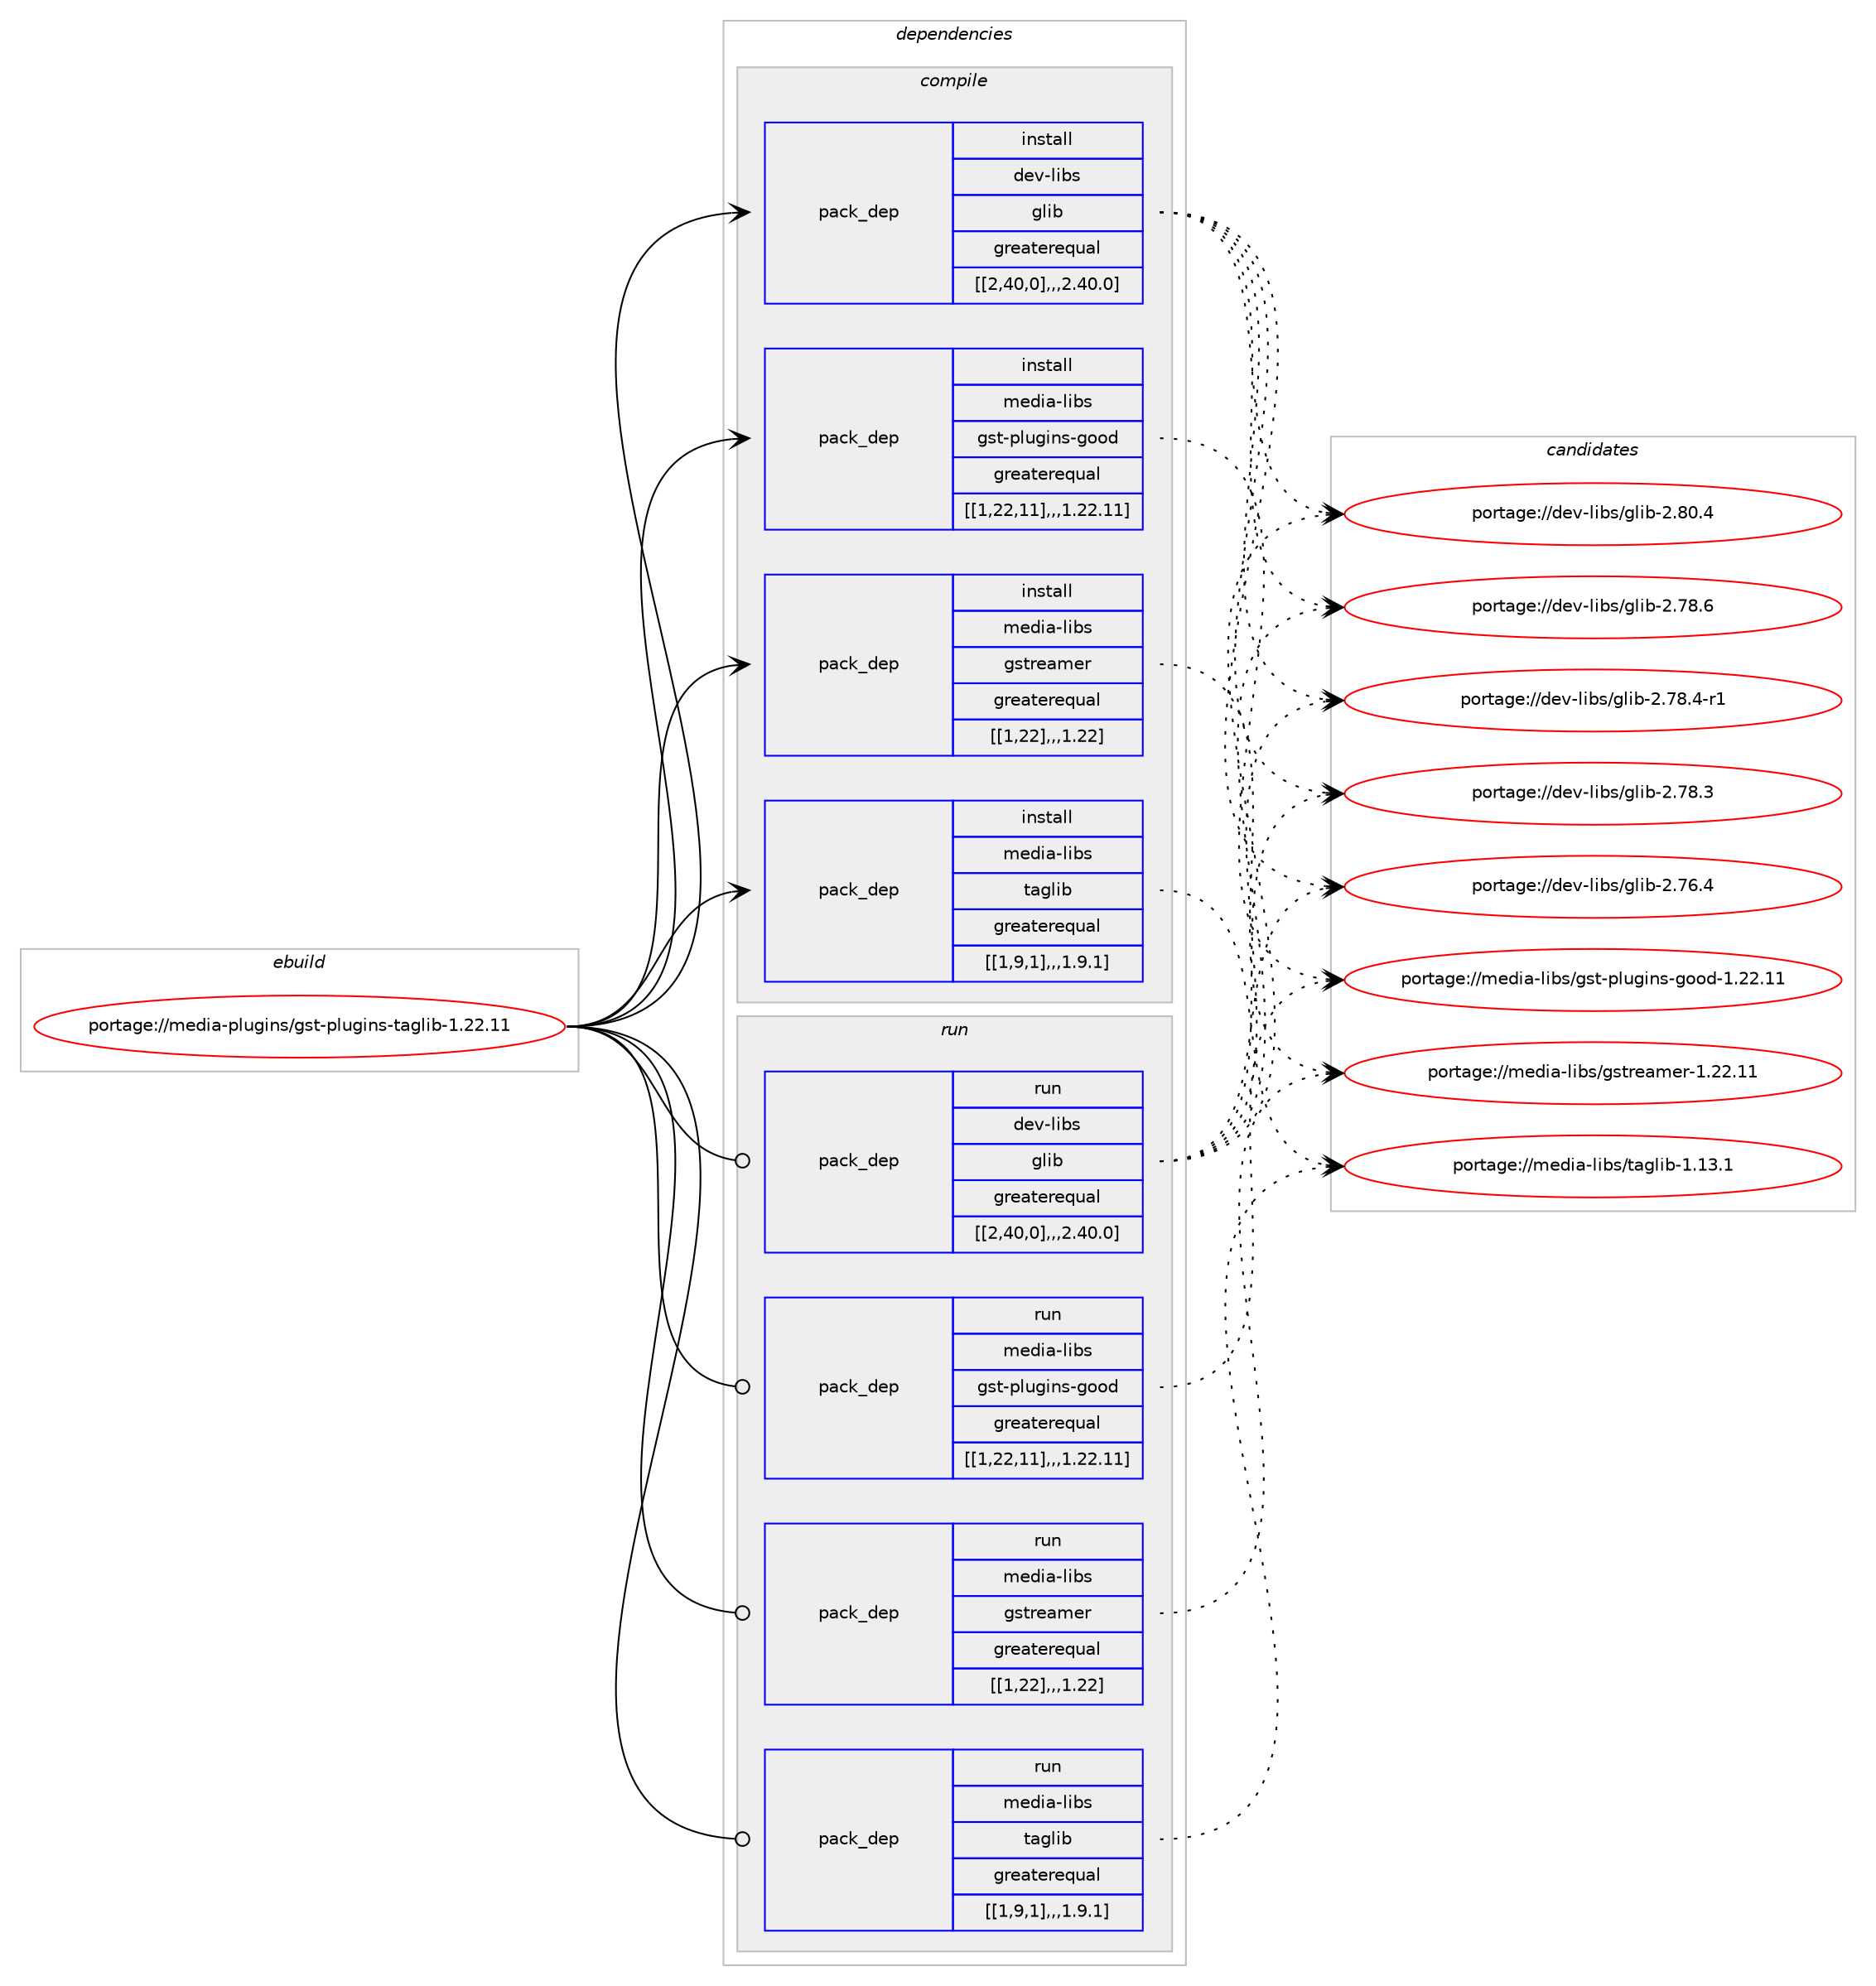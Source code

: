 digraph prolog {

# *************
# Graph options
# *************

newrank=true;
concentrate=true;
compound=true;
graph [rankdir=LR,fontname=Helvetica,fontsize=10,ranksep=1.5];#, ranksep=2.5, nodesep=0.2];
edge  [arrowhead=vee];
node  [fontname=Helvetica,fontsize=10];

# **********
# The ebuild
# **********

subgraph cluster_leftcol {
color=gray;
label=<<i>ebuild</i>>;
id [label="portage://media-plugins/gst-plugins-taglib-1.22.11", color=red, width=4, href="../media-plugins/gst-plugins-taglib-1.22.11.svg"];
}

# ****************
# The dependencies
# ****************

subgraph cluster_midcol {
color=gray;
label=<<i>dependencies</i>>;
subgraph cluster_compile {
fillcolor="#eeeeee";
style=filled;
label=<<i>compile</i>>;
subgraph pack234689 {
dependency319296 [label=<<TABLE BORDER="0" CELLBORDER="1" CELLSPACING="0" CELLPADDING="4" WIDTH="220"><TR><TD ROWSPAN="6" CELLPADDING="30">pack_dep</TD></TR><TR><TD WIDTH="110">install</TD></TR><TR><TD>dev-libs</TD></TR><TR><TD>glib</TD></TR><TR><TD>greaterequal</TD></TR><TR><TD>[[2,40,0],,,2.40.0]</TD></TR></TABLE>>, shape=none, color=blue];
}
id:e -> dependency319296:w [weight=20,style="solid",arrowhead="vee"];
subgraph pack234690 {
dependency319297 [label=<<TABLE BORDER="0" CELLBORDER="1" CELLSPACING="0" CELLPADDING="4" WIDTH="220"><TR><TD ROWSPAN="6" CELLPADDING="30">pack_dep</TD></TR><TR><TD WIDTH="110">install</TD></TR><TR><TD>media-libs</TD></TR><TR><TD>gst-plugins-good</TD></TR><TR><TD>greaterequal</TD></TR><TR><TD>[[1,22,11],,,1.22.11]</TD></TR></TABLE>>, shape=none, color=blue];
}
id:e -> dependency319297:w [weight=20,style="solid",arrowhead="vee"];
subgraph pack234691 {
dependency319298 [label=<<TABLE BORDER="0" CELLBORDER="1" CELLSPACING="0" CELLPADDING="4" WIDTH="220"><TR><TD ROWSPAN="6" CELLPADDING="30">pack_dep</TD></TR><TR><TD WIDTH="110">install</TD></TR><TR><TD>media-libs</TD></TR><TR><TD>gstreamer</TD></TR><TR><TD>greaterequal</TD></TR><TR><TD>[[1,22],,,1.22]</TD></TR></TABLE>>, shape=none, color=blue];
}
id:e -> dependency319298:w [weight=20,style="solid",arrowhead="vee"];
subgraph pack234692 {
dependency319299 [label=<<TABLE BORDER="0" CELLBORDER="1" CELLSPACING="0" CELLPADDING="4" WIDTH="220"><TR><TD ROWSPAN="6" CELLPADDING="30">pack_dep</TD></TR><TR><TD WIDTH="110">install</TD></TR><TR><TD>media-libs</TD></TR><TR><TD>taglib</TD></TR><TR><TD>greaterequal</TD></TR><TR><TD>[[1,9,1],,,1.9.1]</TD></TR></TABLE>>, shape=none, color=blue];
}
id:e -> dependency319299:w [weight=20,style="solid",arrowhead="vee"];
}
subgraph cluster_compileandrun {
fillcolor="#eeeeee";
style=filled;
label=<<i>compile and run</i>>;
}
subgraph cluster_run {
fillcolor="#eeeeee";
style=filled;
label=<<i>run</i>>;
subgraph pack234693 {
dependency319300 [label=<<TABLE BORDER="0" CELLBORDER="1" CELLSPACING="0" CELLPADDING="4" WIDTH="220"><TR><TD ROWSPAN="6" CELLPADDING="30">pack_dep</TD></TR><TR><TD WIDTH="110">run</TD></TR><TR><TD>dev-libs</TD></TR><TR><TD>glib</TD></TR><TR><TD>greaterequal</TD></TR><TR><TD>[[2,40,0],,,2.40.0]</TD></TR></TABLE>>, shape=none, color=blue];
}
id:e -> dependency319300:w [weight=20,style="solid",arrowhead="odot"];
subgraph pack234694 {
dependency319301 [label=<<TABLE BORDER="0" CELLBORDER="1" CELLSPACING="0" CELLPADDING="4" WIDTH="220"><TR><TD ROWSPAN="6" CELLPADDING="30">pack_dep</TD></TR><TR><TD WIDTH="110">run</TD></TR><TR><TD>media-libs</TD></TR><TR><TD>gst-plugins-good</TD></TR><TR><TD>greaterequal</TD></TR><TR><TD>[[1,22,11],,,1.22.11]</TD></TR></TABLE>>, shape=none, color=blue];
}
id:e -> dependency319301:w [weight=20,style="solid",arrowhead="odot"];
subgraph pack234695 {
dependency319302 [label=<<TABLE BORDER="0" CELLBORDER="1" CELLSPACING="0" CELLPADDING="4" WIDTH="220"><TR><TD ROWSPAN="6" CELLPADDING="30">pack_dep</TD></TR><TR><TD WIDTH="110">run</TD></TR><TR><TD>media-libs</TD></TR><TR><TD>gstreamer</TD></TR><TR><TD>greaterequal</TD></TR><TR><TD>[[1,22],,,1.22]</TD></TR></TABLE>>, shape=none, color=blue];
}
id:e -> dependency319302:w [weight=20,style="solid",arrowhead="odot"];
subgraph pack234696 {
dependency319303 [label=<<TABLE BORDER="0" CELLBORDER="1" CELLSPACING="0" CELLPADDING="4" WIDTH="220"><TR><TD ROWSPAN="6" CELLPADDING="30">pack_dep</TD></TR><TR><TD WIDTH="110">run</TD></TR><TR><TD>media-libs</TD></TR><TR><TD>taglib</TD></TR><TR><TD>greaterequal</TD></TR><TR><TD>[[1,9,1],,,1.9.1]</TD></TR></TABLE>>, shape=none, color=blue];
}
id:e -> dependency319303:w [weight=20,style="solid",arrowhead="odot"];
}
}

# **************
# The candidates
# **************

subgraph cluster_choices {
rank=same;
color=gray;
label=<<i>candidates</i>>;

subgraph choice234689 {
color=black;
nodesep=1;
choice1001011184510810598115471031081059845504656484652 [label="portage://dev-libs/glib-2.80.4", color=red, width=4,href="../dev-libs/glib-2.80.4.svg"];
choice1001011184510810598115471031081059845504655564654 [label="portage://dev-libs/glib-2.78.6", color=red, width=4,href="../dev-libs/glib-2.78.6.svg"];
choice10010111845108105981154710310810598455046555646524511449 [label="portage://dev-libs/glib-2.78.4-r1", color=red, width=4,href="../dev-libs/glib-2.78.4-r1.svg"];
choice1001011184510810598115471031081059845504655564651 [label="portage://dev-libs/glib-2.78.3", color=red, width=4,href="../dev-libs/glib-2.78.3.svg"];
choice1001011184510810598115471031081059845504655544652 [label="portage://dev-libs/glib-2.76.4", color=red, width=4,href="../dev-libs/glib-2.76.4.svg"];
dependency319296:e -> choice1001011184510810598115471031081059845504656484652:w [style=dotted,weight="100"];
dependency319296:e -> choice1001011184510810598115471031081059845504655564654:w [style=dotted,weight="100"];
dependency319296:e -> choice10010111845108105981154710310810598455046555646524511449:w [style=dotted,weight="100"];
dependency319296:e -> choice1001011184510810598115471031081059845504655564651:w [style=dotted,weight="100"];
dependency319296:e -> choice1001011184510810598115471031081059845504655544652:w [style=dotted,weight="100"];
}
subgraph choice234690 {
color=black;
nodesep=1;
choice1091011001059745108105981154710311511645112108117103105110115451031111111004549465050464949 [label="portage://media-libs/gst-plugins-good-1.22.11", color=red, width=4,href="../media-libs/gst-plugins-good-1.22.11.svg"];
dependency319297:e -> choice1091011001059745108105981154710311511645112108117103105110115451031111111004549465050464949:w [style=dotted,weight="100"];
}
subgraph choice234691 {
color=black;
nodesep=1;
choice10910110010597451081059811547103115116114101971091011144549465050464949 [label="portage://media-libs/gstreamer-1.22.11", color=red, width=4,href="../media-libs/gstreamer-1.22.11.svg"];
dependency319298:e -> choice10910110010597451081059811547103115116114101971091011144549465050464949:w [style=dotted,weight="100"];
}
subgraph choice234692 {
color=black;
nodesep=1;
choice10910110010597451081059811547116971031081059845494649514649 [label="portage://media-libs/taglib-1.13.1", color=red, width=4,href="../media-libs/taglib-1.13.1.svg"];
dependency319299:e -> choice10910110010597451081059811547116971031081059845494649514649:w [style=dotted,weight="100"];
}
subgraph choice234693 {
color=black;
nodesep=1;
choice1001011184510810598115471031081059845504656484652 [label="portage://dev-libs/glib-2.80.4", color=red, width=4,href="../dev-libs/glib-2.80.4.svg"];
choice1001011184510810598115471031081059845504655564654 [label="portage://dev-libs/glib-2.78.6", color=red, width=4,href="../dev-libs/glib-2.78.6.svg"];
choice10010111845108105981154710310810598455046555646524511449 [label="portage://dev-libs/glib-2.78.4-r1", color=red, width=4,href="../dev-libs/glib-2.78.4-r1.svg"];
choice1001011184510810598115471031081059845504655564651 [label="portage://dev-libs/glib-2.78.3", color=red, width=4,href="../dev-libs/glib-2.78.3.svg"];
choice1001011184510810598115471031081059845504655544652 [label="portage://dev-libs/glib-2.76.4", color=red, width=4,href="../dev-libs/glib-2.76.4.svg"];
dependency319300:e -> choice1001011184510810598115471031081059845504656484652:w [style=dotted,weight="100"];
dependency319300:e -> choice1001011184510810598115471031081059845504655564654:w [style=dotted,weight="100"];
dependency319300:e -> choice10010111845108105981154710310810598455046555646524511449:w [style=dotted,weight="100"];
dependency319300:e -> choice1001011184510810598115471031081059845504655564651:w [style=dotted,weight="100"];
dependency319300:e -> choice1001011184510810598115471031081059845504655544652:w [style=dotted,weight="100"];
}
subgraph choice234694 {
color=black;
nodesep=1;
choice1091011001059745108105981154710311511645112108117103105110115451031111111004549465050464949 [label="portage://media-libs/gst-plugins-good-1.22.11", color=red, width=4,href="../media-libs/gst-plugins-good-1.22.11.svg"];
dependency319301:e -> choice1091011001059745108105981154710311511645112108117103105110115451031111111004549465050464949:w [style=dotted,weight="100"];
}
subgraph choice234695 {
color=black;
nodesep=1;
choice10910110010597451081059811547103115116114101971091011144549465050464949 [label="portage://media-libs/gstreamer-1.22.11", color=red, width=4,href="../media-libs/gstreamer-1.22.11.svg"];
dependency319302:e -> choice10910110010597451081059811547103115116114101971091011144549465050464949:w [style=dotted,weight="100"];
}
subgraph choice234696 {
color=black;
nodesep=1;
choice10910110010597451081059811547116971031081059845494649514649 [label="portage://media-libs/taglib-1.13.1", color=red, width=4,href="../media-libs/taglib-1.13.1.svg"];
dependency319303:e -> choice10910110010597451081059811547116971031081059845494649514649:w [style=dotted,weight="100"];
}
}

}
